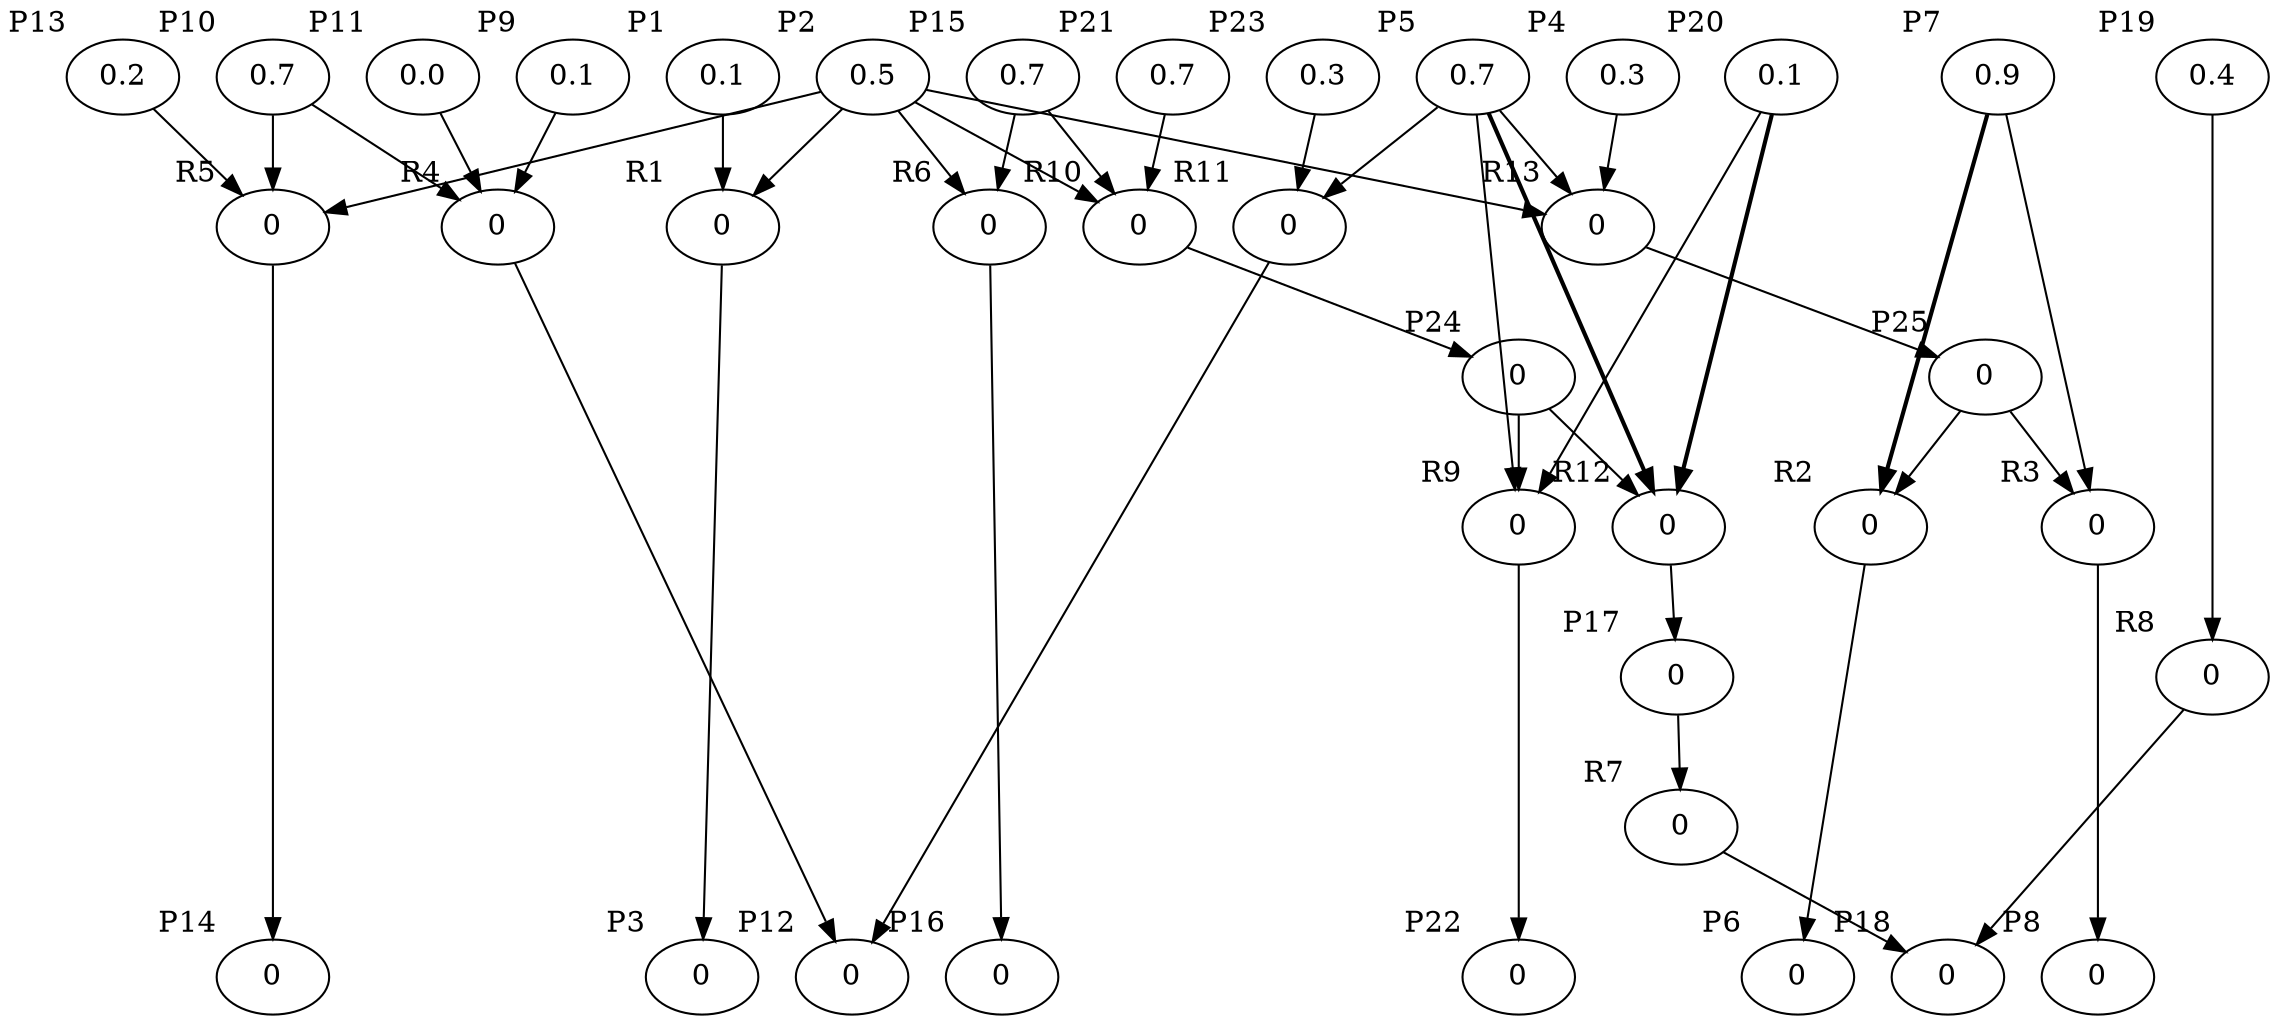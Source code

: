 strict digraph {
	graph [splines=line]
	1 [label=0.1 xlabel=P1]
	2 [label=0.5 xlabel=P2]
	3 [label=0 xlabel=P3]
	4 [label=0.3 xlabel=P4]
	5 [label=0.7 xlabel=P5]
	6 [label=0 xlabel=P6]
	7 [label=0.9 xlabel=P7]
	8 [label=0 xlabel=P8]
	9 [label=0.1 xlabel=P9]
	10 [label=0.7 xlabel=P10]
	11 [label=0.0 xlabel=P11]
	12 [label=0 xlabel=P12]
	13 [label=0.2 xlabel=P13]
	14 [label=0 xlabel=P14]
	15 [label=0.7 xlabel=P15]
	16 [label=0 xlabel=P16]
	17 [label=0 xlabel=P17]
	18 [label=0 xlabel=P18]
	19 [label=0.4 xlabel=P19]
	20 [label=0.1 xlabel=P20]
	21 [label=0.7 xlabel=P21]
	22 [label=0 xlabel=P22]
	23 [label=0.3 xlabel=P23]
	24 [label=0 xlabel=P24]
	25 [label=0 xlabel=P25]
	26 [label=0 xlabel=R1]
	27 [label=0 xlabel=R2]
	28 [label=0 xlabel=R3]
	29 [label=0 xlabel=R4]
	30 [label=0 xlabel=R5]
	31 [label=0 xlabel=R6]
	32 [label=0 xlabel=R7]
	33 [label=0 xlabel=R8]
	34 [label=0 xlabel=R9]
	35 [label=0 xlabel=R10]
	36 [label=0 xlabel=R11]
	37 [label=0 xlabel=R12]
	38 [label=0 xlabel=R13]
	1 -> 26
	26 -> 3
	26 -> 3
	2 -> 26
	2 -> 30
	2 -> 31
	2 -> 35
	2 -> 38
	25 -> 27
	25 -> 28
	27 -> 6
	27 -> 6
	7 -> 27 [penwidth=2]
	7 -> 28
	28 -> 8
	28 -> 8
	10 -> 29
	10 -> 30
	29 -> 12
	29 -> 12
	29 -> 12
	11 -> 29
	9 -> 29
	13 -> 30
	30 -> 14
	30 -> 14
	30 -> 14
	31 -> 16
	31 -> 16
	15 -> 31
	15 -> 35
	17 -> 32
	32 -> 18
	19 -> 33
	33 -> 18
	5 -> 34
	5 -> 36
	5 -> 37 [penwidth=2]
	5 -> 38
	34 -> 22
	34 -> 22
	34 -> 22
	24 -> 34
	24 -> 37
	20 -> 34
	20 -> 37 [penwidth=2]
	21 -> 35
	35 -> 24
	35 -> 24
	35 -> 24
	36 -> 12
	36 -> 12
	23 -> 36
	37 -> 17
	37 -> 17
	37 -> 17
	38 -> 25
	38 -> 25
	38 -> 25
	4 -> 38
	{
		rank=min
		1
		2
		7
		10
		11
		9
		13
		15
		19
		5
		20
		21
		23
		4
	}
	{
		rank=max
		3
		6
		8
		12
		14
		16
		18
		22
	}
}
